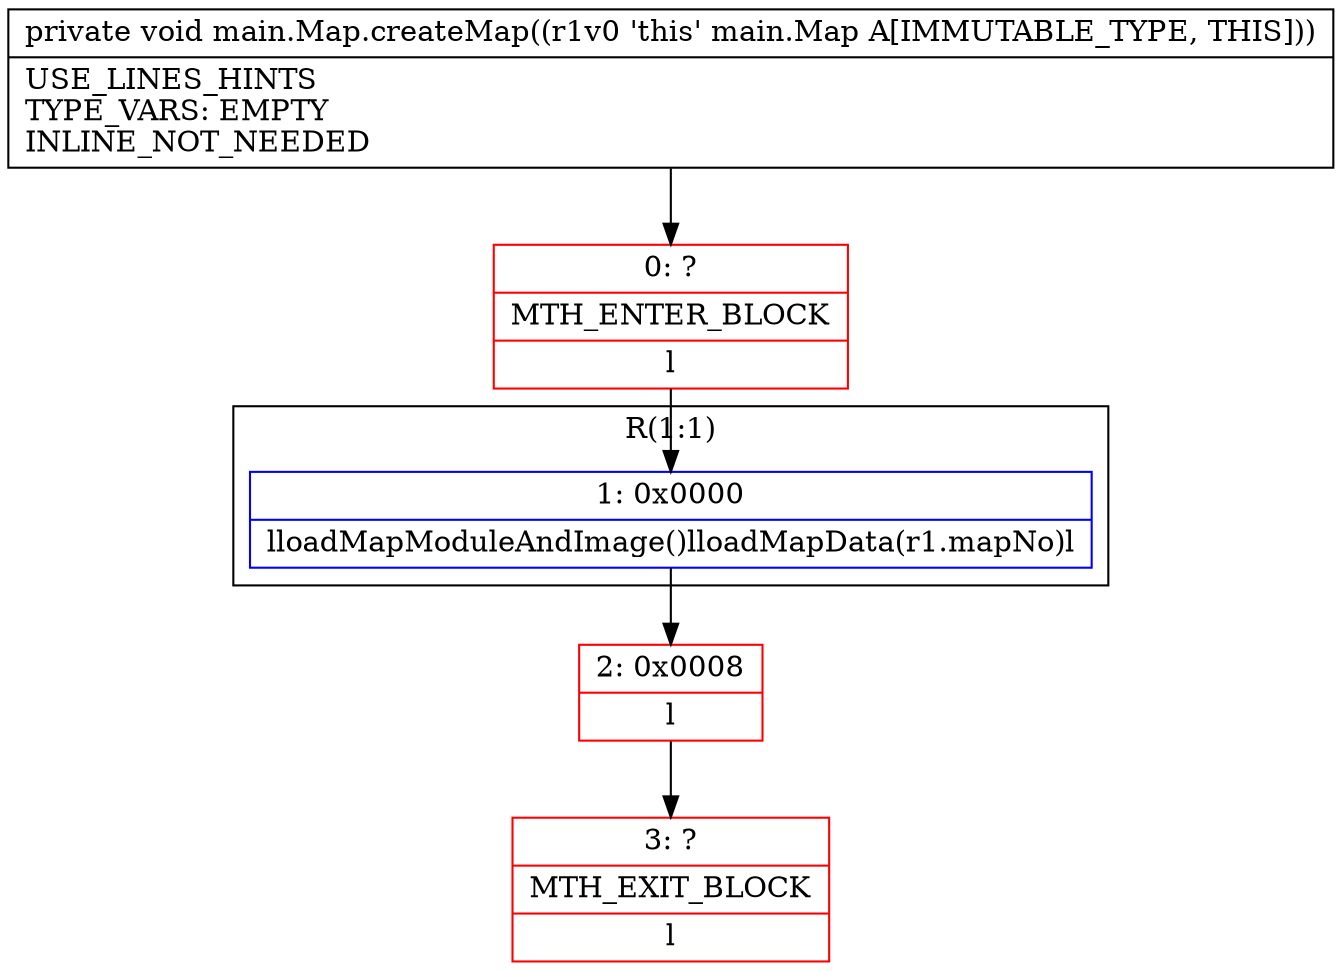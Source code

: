 digraph "CFG formain.Map.createMap()V" {
subgraph cluster_Region_424474187 {
label = "R(1:1)";
node [shape=record,color=blue];
Node_1 [shape=record,label="{1\:\ 0x0000|lloadMapModuleAndImage()lloadMapData(r1.mapNo)l}"];
}
Node_0 [shape=record,color=red,label="{0\:\ ?|MTH_ENTER_BLOCK\l|l}"];
Node_2 [shape=record,color=red,label="{2\:\ 0x0008|l}"];
Node_3 [shape=record,color=red,label="{3\:\ ?|MTH_EXIT_BLOCK\l|l}"];
MethodNode[shape=record,label="{private void main.Map.createMap((r1v0 'this' main.Map A[IMMUTABLE_TYPE, THIS]))  | USE_LINES_HINTS\lTYPE_VARS: EMPTY\lINLINE_NOT_NEEDED\l}"];
MethodNode -> Node_0;
Node_1 -> Node_2;
Node_0 -> Node_1;
Node_2 -> Node_3;
}

